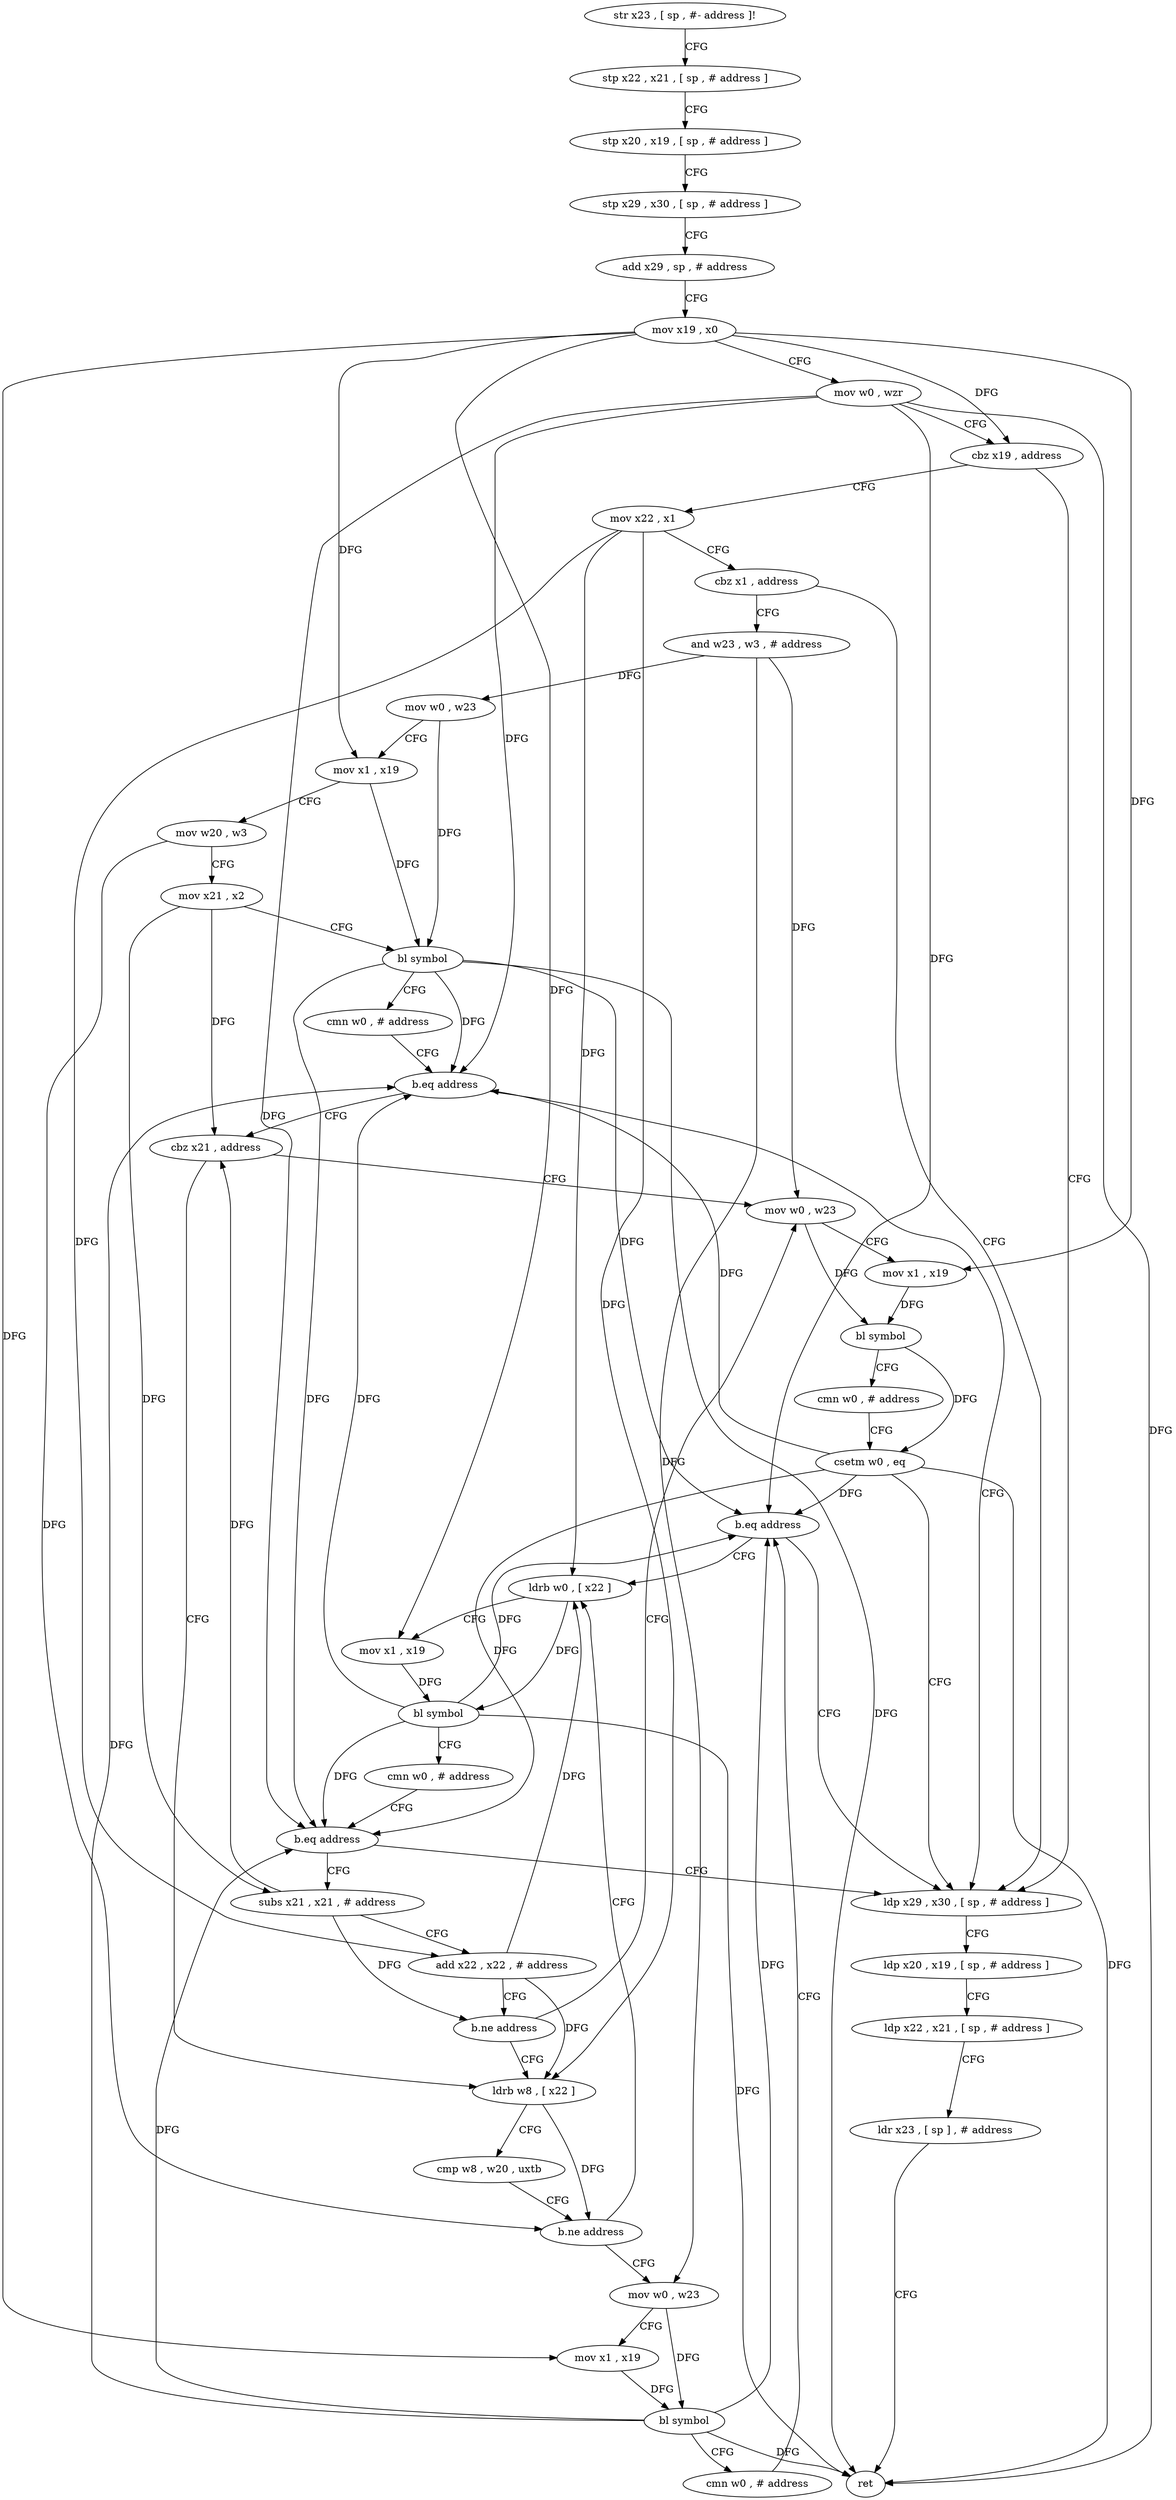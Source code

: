digraph "func" {
"4286372" [label = "str x23 , [ sp , #- address ]!" ]
"4286376" [label = "stp x22 , x21 , [ sp , # address ]" ]
"4286380" [label = "stp x20 , x19 , [ sp , # address ]" ]
"4286384" [label = "stp x29 , x30 , [ sp , # address ]" ]
"4286388" [label = "add x29 , sp , # address" ]
"4286392" [label = "mov x19 , x0" ]
"4286396" [label = "mov w0 , wzr" ]
"4286400" [label = "cbz x19 , address" ]
"4286532" [label = "ldp x29 , x30 , [ sp , # address ]" ]
"4286404" [label = "mov x22 , x1" ]
"4286536" [label = "ldp x20 , x19 , [ sp , # address ]" ]
"4286540" [label = "ldp x22 , x21 , [ sp , # address ]" ]
"4286544" [label = "ldr x23 , [ sp ] , # address" ]
"4286548" [label = "ret" ]
"4286408" [label = "cbz x1 , address" ]
"4286412" [label = "and w23 , w3 , # address" ]
"4286416" [label = "mov w0 , w23" ]
"4286420" [label = "mov x1 , x19" ]
"4286424" [label = "mov w20 , w3" ]
"4286428" [label = "mov x21 , x2" ]
"4286432" [label = "bl symbol" ]
"4286436" [label = "cmn w0 , # address" ]
"4286440" [label = "b.eq address" ]
"4286444" [label = "cbz x21 , address" ]
"4286512" [label = "mov w0 , w23" ]
"4286448" [label = "ldrb w8 , [ x22 ]" ]
"4286516" [label = "mov x1 , x19" ]
"4286520" [label = "bl symbol" ]
"4286524" [label = "cmn w0 , # address" ]
"4286528" [label = "csetm w0 , eq" ]
"4286452" [label = "cmp w8 , w20 , uxtb" ]
"4286456" [label = "b.ne address" ]
"4286480" [label = "ldrb w0 , [ x22 ]" ]
"4286460" [label = "mov w0 , w23" ]
"4286484" [label = "mov x1 , x19" ]
"4286488" [label = "bl symbol" ]
"4286492" [label = "cmn w0 , # address" ]
"4286496" [label = "b.eq address" ]
"4286500" [label = "subs x21 , x21 , # address" ]
"4286464" [label = "mov x1 , x19" ]
"4286468" [label = "bl symbol" ]
"4286472" [label = "cmn w0 , # address" ]
"4286476" [label = "b.eq address" ]
"4286504" [label = "add x22 , x22 , # address" ]
"4286508" [label = "b.ne address" ]
"4286372" -> "4286376" [ label = "CFG" ]
"4286376" -> "4286380" [ label = "CFG" ]
"4286380" -> "4286384" [ label = "CFG" ]
"4286384" -> "4286388" [ label = "CFG" ]
"4286388" -> "4286392" [ label = "CFG" ]
"4286392" -> "4286396" [ label = "CFG" ]
"4286392" -> "4286400" [ label = "DFG" ]
"4286392" -> "4286420" [ label = "DFG" ]
"4286392" -> "4286516" [ label = "DFG" ]
"4286392" -> "4286484" [ label = "DFG" ]
"4286392" -> "4286464" [ label = "DFG" ]
"4286396" -> "4286400" [ label = "CFG" ]
"4286396" -> "4286548" [ label = "DFG" ]
"4286396" -> "4286440" [ label = "DFG" ]
"4286396" -> "4286496" [ label = "DFG" ]
"4286396" -> "4286476" [ label = "DFG" ]
"4286400" -> "4286532" [ label = "CFG" ]
"4286400" -> "4286404" [ label = "CFG" ]
"4286532" -> "4286536" [ label = "CFG" ]
"4286404" -> "4286408" [ label = "CFG" ]
"4286404" -> "4286448" [ label = "DFG" ]
"4286404" -> "4286480" [ label = "DFG" ]
"4286404" -> "4286504" [ label = "DFG" ]
"4286536" -> "4286540" [ label = "CFG" ]
"4286540" -> "4286544" [ label = "CFG" ]
"4286544" -> "4286548" [ label = "CFG" ]
"4286408" -> "4286532" [ label = "CFG" ]
"4286408" -> "4286412" [ label = "CFG" ]
"4286412" -> "4286416" [ label = "DFG" ]
"4286412" -> "4286512" [ label = "DFG" ]
"4286412" -> "4286460" [ label = "DFG" ]
"4286416" -> "4286420" [ label = "CFG" ]
"4286416" -> "4286432" [ label = "DFG" ]
"4286420" -> "4286424" [ label = "CFG" ]
"4286420" -> "4286432" [ label = "DFG" ]
"4286424" -> "4286428" [ label = "CFG" ]
"4286424" -> "4286456" [ label = "DFG" ]
"4286428" -> "4286432" [ label = "CFG" ]
"4286428" -> "4286444" [ label = "DFG" ]
"4286428" -> "4286500" [ label = "DFG" ]
"4286432" -> "4286436" [ label = "CFG" ]
"4286432" -> "4286548" [ label = "DFG" ]
"4286432" -> "4286440" [ label = "DFG" ]
"4286432" -> "4286496" [ label = "DFG" ]
"4286432" -> "4286476" [ label = "DFG" ]
"4286436" -> "4286440" [ label = "CFG" ]
"4286440" -> "4286532" [ label = "CFG" ]
"4286440" -> "4286444" [ label = "CFG" ]
"4286444" -> "4286512" [ label = "CFG" ]
"4286444" -> "4286448" [ label = "CFG" ]
"4286512" -> "4286516" [ label = "CFG" ]
"4286512" -> "4286520" [ label = "DFG" ]
"4286448" -> "4286452" [ label = "CFG" ]
"4286448" -> "4286456" [ label = "DFG" ]
"4286516" -> "4286520" [ label = "DFG" ]
"4286520" -> "4286524" [ label = "CFG" ]
"4286520" -> "4286528" [ label = "DFG" ]
"4286524" -> "4286528" [ label = "CFG" ]
"4286528" -> "4286532" [ label = "CFG" ]
"4286528" -> "4286440" [ label = "DFG" ]
"4286528" -> "4286548" [ label = "DFG" ]
"4286528" -> "4286496" [ label = "DFG" ]
"4286528" -> "4286476" [ label = "DFG" ]
"4286452" -> "4286456" [ label = "CFG" ]
"4286456" -> "4286480" [ label = "CFG" ]
"4286456" -> "4286460" [ label = "CFG" ]
"4286480" -> "4286484" [ label = "CFG" ]
"4286480" -> "4286488" [ label = "DFG" ]
"4286460" -> "4286464" [ label = "CFG" ]
"4286460" -> "4286468" [ label = "DFG" ]
"4286484" -> "4286488" [ label = "DFG" ]
"4286488" -> "4286492" [ label = "CFG" ]
"4286488" -> "4286440" [ label = "DFG" ]
"4286488" -> "4286548" [ label = "DFG" ]
"4286488" -> "4286496" [ label = "DFG" ]
"4286488" -> "4286476" [ label = "DFG" ]
"4286492" -> "4286496" [ label = "CFG" ]
"4286496" -> "4286532" [ label = "CFG" ]
"4286496" -> "4286500" [ label = "CFG" ]
"4286500" -> "4286504" [ label = "CFG" ]
"4286500" -> "4286444" [ label = "DFG" ]
"4286500" -> "4286508" [ label = "DFG" ]
"4286464" -> "4286468" [ label = "DFG" ]
"4286468" -> "4286472" [ label = "CFG" ]
"4286468" -> "4286440" [ label = "DFG" ]
"4286468" -> "4286496" [ label = "DFG" ]
"4286468" -> "4286548" [ label = "DFG" ]
"4286468" -> "4286476" [ label = "DFG" ]
"4286472" -> "4286476" [ label = "CFG" ]
"4286476" -> "4286532" [ label = "CFG" ]
"4286476" -> "4286480" [ label = "CFG" ]
"4286504" -> "4286508" [ label = "CFG" ]
"4286504" -> "4286448" [ label = "DFG" ]
"4286504" -> "4286480" [ label = "DFG" ]
"4286508" -> "4286448" [ label = "CFG" ]
"4286508" -> "4286512" [ label = "CFG" ]
}
